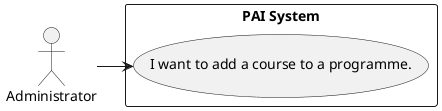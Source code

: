 @startuml
!pragma layout smetana
left to right direction
skinparam packageStyle rectangle

actor "Administrator" as admin

rectangle "PAI System" {
    usecase "I want to add a course to a programme." as UC30
}

admin --> UC30

@enduml